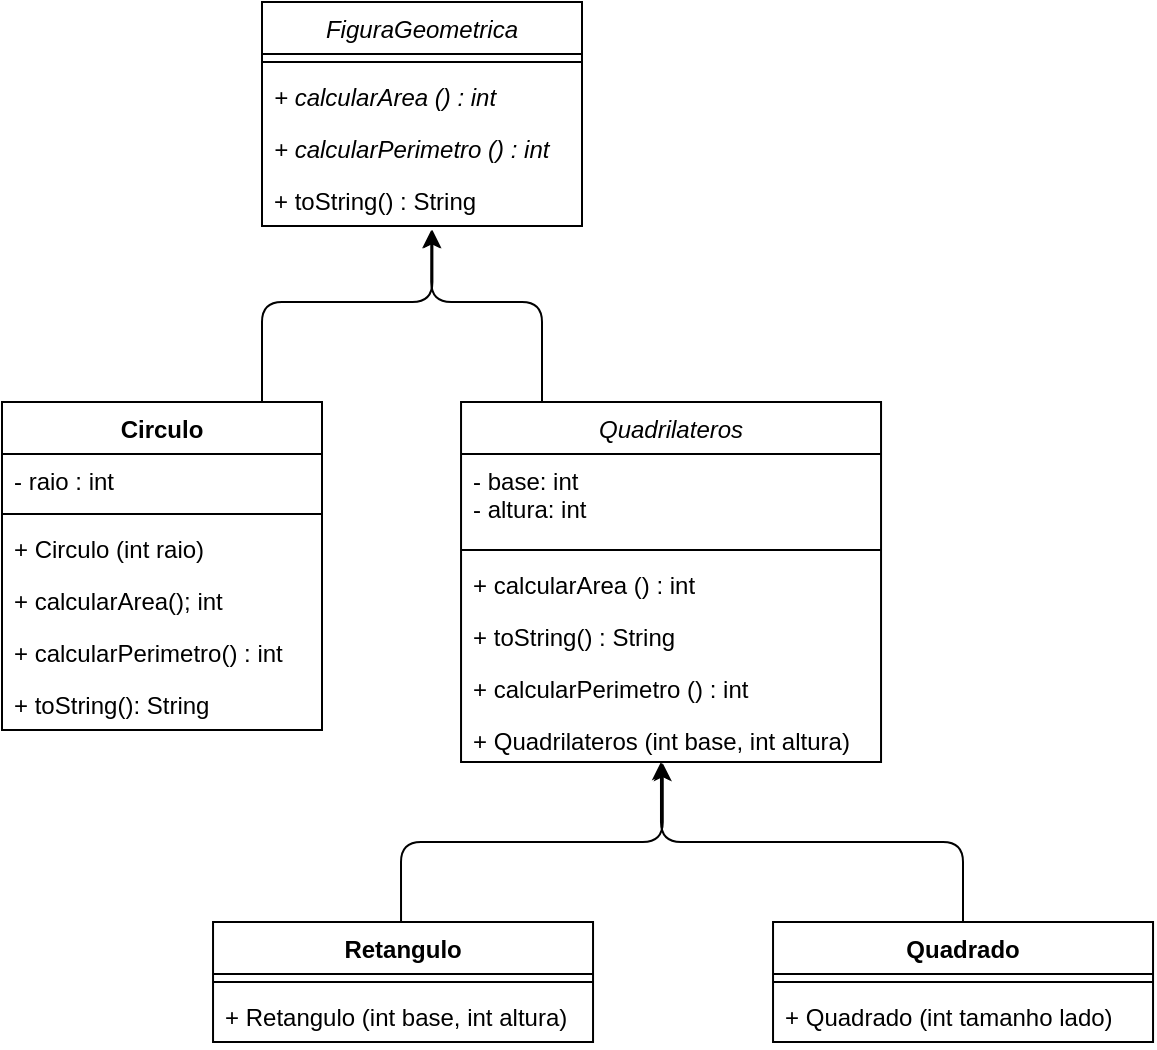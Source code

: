 <mxfile version="14.9.3" type="device"><diagram id="C5RBs43oDa-KdzZeNtuy" name="Page-1"><mxGraphModel dx="1185" dy="650" grid="1" gridSize="10" guides="1" tooltips="1" connect="1" arrows="1" fold="1" page="1" pageScale="1" pageWidth="827" pageHeight="1169" math="0" shadow="0"><root><mxCell id="WIyWlLk6GJQsqaUBKTNV-0"/><mxCell id="WIyWlLk6GJQsqaUBKTNV-1" parent="WIyWlLk6GJQsqaUBKTNV-0"/><mxCell id="yrEvfHWVo96NV17uZY97-5" value="FiguraGeometrica" style="swimlane;fontStyle=2;align=center;verticalAlign=top;childLayout=stackLayout;horizontal=1;startSize=26;horizontalStack=0;resizeParent=1;resizeParentMax=0;resizeLast=0;collapsible=1;marginBottom=0;" vertex="1" parent="WIyWlLk6GJQsqaUBKTNV-1"><mxGeometry x="180" y="190" width="160" height="112" as="geometry"/></mxCell><mxCell id="yrEvfHWVo96NV17uZY97-7" value="" style="line;strokeWidth=1;fillColor=none;align=left;verticalAlign=middle;spacingTop=-1;spacingLeft=3;spacingRight=3;rotatable=0;labelPosition=right;points=[];portConstraint=eastwest;" vertex="1" parent="yrEvfHWVo96NV17uZY97-5"><mxGeometry y="26" width="160" height="8" as="geometry"/></mxCell><mxCell id="yrEvfHWVo96NV17uZY97-8" value="+ calcularArea () : int" style="text;strokeColor=none;fillColor=none;align=left;verticalAlign=top;spacingLeft=4;spacingRight=4;overflow=hidden;rotatable=0;points=[[0,0.5],[1,0.5]];portConstraint=eastwest;fontStyle=2" vertex="1" parent="yrEvfHWVo96NV17uZY97-5"><mxGeometry y="34" width="160" height="26" as="geometry"/></mxCell><mxCell id="yrEvfHWVo96NV17uZY97-13" value="+ calcularPerimetro () : int" style="text;strokeColor=none;fillColor=none;align=left;verticalAlign=top;spacingLeft=4;spacingRight=4;overflow=hidden;rotatable=0;points=[[0,0.5],[1,0.5]];portConstraint=eastwest;fontStyle=2" vertex="1" parent="yrEvfHWVo96NV17uZY97-5"><mxGeometry y="60" width="160" height="26" as="geometry"/></mxCell><mxCell id="yrEvfHWVo96NV17uZY97-14" value="+ toString() : String" style="text;strokeColor=none;fillColor=none;align=left;verticalAlign=top;spacingLeft=4;spacingRight=4;overflow=hidden;rotatable=0;points=[[0,0.5],[1,0.5]];portConstraint=eastwest;fontStyle=0" vertex="1" parent="yrEvfHWVo96NV17uZY97-5"><mxGeometry y="86" width="160" height="26" as="geometry"/></mxCell><mxCell id="yrEvfHWVo96NV17uZY97-38" style="edgeStyle=orthogonalEdgeStyle;rounded=1;orthogonalLoop=1;jettySize=auto;html=1;entryX=0.529;entryY=1.077;entryDx=0;entryDy=0;entryPerimeter=0;" edge="1" parent="WIyWlLk6GJQsqaUBKTNV-1" source="yrEvfHWVo96NV17uZY97-15" target="yrEvfHWVo96NV17uZY97-14"><mxGeometry relative="1" as="geometry"><Array as="points"><mxPoint x="320" y="340"/><mxPoint x="265" y="340"/></Array></mxGeometry></mxCell><mxCell id="yrEvfHWVo96NV17uZY97-15" value="Quadrilateros" style="swimlane;fontStyle=2;align=center;verticalAlign=top;childLayout=stackLayout;horizontal=1;startSize=26;horizontalStack=0;resizeParent=1;resizeParentMax=0;resizeLast=0;collapsible=1;marginBottom=0;" vertex="1" parent="WIyWlLk6GJQsqaUBKTNV-1"><mxGeometry x="279.52" y="390" width="210" height="180" as="geometry"/></mxCell><mxCell id="yrEvfHWVo96NV17uZY97-16" value="- base: int&#xA;- altura: int&#xA;" style="text;strokeColor=none;fillColor=none;align=left;verticalAlign=top;spacingLeft=4;spacingRight=4;overflow=hidden;rotatable=0;points=[[0,0.5],[1,0.5]];portConstraint=eastwest;" vertex="1" parent="yrEvfHWVo96NV17uZY97-15"><mxGeometry y="26" width="210" height="44" as="geometry"/></mxCell><mxCell id="yrEvfHWVo96NV17uZY97-17" value="" style="line;strokeWidth=1;fillColor=none;align=left;verticalAlign=middle;spacingTop=-1;spacingLeft=3;spacingRight=3;rotatable=0;labelPosition=right;points=[];portConstraint=eastwest;" vertex="1" parent="yrEvfHWVo96NV17uZY97-15"><mxGeometry y="70" width="210" height="8" as="geometry"/></mxCell><mxCell id="yrEvfHWVo96NV17uZY97-19" value="+ calcularArea () : int" style="text;strokeColor=none;fillColor=none;align=left;verticalAlign=top;spacingLeft=4;spacingRight=4;overflow=hidden;rotatable=0;points=[[0,0.5],[1,0.5]];portConstraint=eastwest;fontStyle=0" vertex="1" parent="yrEvfHWVo96NV17uZY97-15"><mxGeometry y="78" width="210" height="26" as="geometry"/></mxCell><mxCell id="yrEvfHWVo96NV17uZY97-21" value="+ toString() : String" style="text;strokeColor=none;fillColor=none;align=left;verticalAlign=top;spacingLeft=4;spacingRight=4;overflow=hidden;rotatable=0;points=[[0,0.5],[1,0.5]];portConstraint=eastwest;fontStyle=0" vertex="1" parent="yrEvfHWVo96NV17uZY97-15"><mxGeometry y="104" width="210" height="26" as="geometry"/></mxCell><mxCell id="yrEvfHWVo96NV17uZY97-20" value="+ calcularPerimetro () : int" style="text;strokeColor=none;fillColor=none;align=left;verticalAlign=top;spacingLeft=4;spacingRight=4;overflow=hidden;rotatable=0;points=[[0,0.5],[1,0.5]];portConstraint=eastwest;fontStyle=0" vertex="1" parent="yrEvfHWVo96NV17uZY97-15"><mxGeometry y="130" width="210" height="26" as="geometry"/></mxCell><mxCell id="yrEvfHWVo96NV17uZY97-18" value="+ Quadrilateros (int base, int altura)" style="text;strokeColor=none;fillColor=none;align=left;verticalAlign=top;spacingLeft=4;spacingRight=4;overflow=hidden;rotatable=0;points=[[0,0.5],[1,0.5]];portConstraint=eastwest;" vertex="1" parent="yrEvfHWVo96NV17uZY97-15"><mxGeometry y="156" width="210" height="24" as="geometry"/></mxCell><mxCell id="yrEvfHWVo96NV17uZY97-28" style="edgeStyle=orthogonalEdgeStyle;rounded=1;orthogonalLoop=1;jettySize=auto;html=1;entryX=0.476;entryY=1;entryDx=0;entryDy=0;entryPerimeter=0;" edge="1" parent="WIyWlLk6GJQsqaUBKTNV-1" source="yrEvfHWVo96NV17uZY97-24" target="yrEvfHWVo96NV17uZY97-18"><mxGeometry relative="1" as="geometry"/></mxCell><mxCell id="yrEvfHWVo96NV17uZY97-24" value="Quadrado" style="swimlane;fontStyle=1;align=center;verticalAlign=top;childLayout=stackLayout;horizontal=1;startSize=26;horizontalStack=0;resizeParent=1;resizeParentMax=0;resizeLast=0;collapsible=1;marginBottom=0;" vertex="1" parent="WIyWlLk6GJQsqaUBKTNV-1"><mxGeometry x="435.52" y="650" width="190" height="60" as="geometry"/></mxCell><mxCell id="yrEvfHWVo96NV17uZY97-26" value="" style="line;strokeWidth=1;fillColor=none;align=left;verticalAlign=middle;spacingTop=-1;spacingLeft=3;spacingRight=3;rotatable=0;labelPosition=right;points=[];portConstraint=eastwest;" vertex="1" parent="yrEvfHWVo96NV17uZY97-24"><mxGeometry y="26" width="190" height="8" as="geometry"/></mxCell><mxCell id="yrEvfHWVo96NV17uZY97-27" value="+ Quadrado (int tamanho lado)" style="text;strokeColor=none;fillColor=none;align=left;verticalAlign=top;spacingLeft=4;spacingRight=4;overflow=hidden;rotatable=0;points=[[0,0.5],[1,0.5]];portConstraint=eastwest;" vertex="1" parent="yrEvfHWVo96NV17uZY97-24"><mxGeometry y="34" width="190" height="26" as="geometry"/></mxCell><mxCell id="yrEvfHWVo96NV17uZY97-32" style="edgeStyle=orthogonalEdgeStyle;rounded=1;orthogonalLoop=1;jettySize=auto;html=1;entryX=0.485;entryY=1.024;entryDx=0;entryDy=0;entryPerimeter=0;" edge="1" parent="WIyWlLk6GJQsqaUBKTNV-1"><mxGeometry relative="1" as="geometry"><mxPoint x="249.52" y="650" as="sourcePoint"/><mxPoint x="380.37" y="570.576" as="targetPoint"/><Array as="points"><mxPoint x="249.52" y="610"/><mxPoint x="380.52" y="610"/></Array></mxGeometry></mxCell><mxCell id="yrEvfHWVo96NV17uZY97-29" value="Retangulo" style="swimlane;fontStyle=1;align=center;verticalAlign=top;childLayout=stackLayout;horizontal=1;startSize=26;horizontalStack=0;resizeParent=1;resizeParentMax=0;resizeLast=0;collapsible=1;marginBottom=0;" vertex="1" parent="WIyWlLk6GJQsqaUBKTNV-1"><mxGeometry x="155.52" y="650" width="190" height="60" as="geometry"/></mxCell><mxCell id="yrEvfHWVo96NV17uZY97-30" value="" style="line;strokeWidth=1;fillColor=none;align=left;verticalAlign=middle;spacingTop=-1;spacingLeft=3;spacingRight=3;rotatable=0;labelPosition=right;points=[];portConstraint=eastwest;" vertex="1" parent="yrEvfHWVo96NV17uZY97-29"><mxGeometry y="26" width="190" height="8" as="geometry"/></mxCell><mxCell id="yrEvfHWVo96NV17uZY97-31" value="+ Retangulo (int base, int altura)" style="text;strokeColor=none;fillColor=none;align=left;verticalAlign=top;spacingLeft=4;spacingRight=4;overflow=hidden;rotatable=0;points=[[0,0.5],[1,0.5]];portConstraint=eastwest;" vertex="1" parent="yrEvfHWVo96NV17uZY97-29"><mxGeometry y="34" width="190" height="26" as="geometry"/></mxCell><mxCell id="yrEvfHWVo96NV17uZY97-37" style="edgeStyle=orthogonalEdgeStyle;rounded=1;orthogonalLoop=1;jettySize=auto;html=1;entryX=0.545;entryY=1;entryDx=0;entryDy=0;entryPerimeter=0;" edge="1" parent="WIyWlLk6GJQsqaUBKTNV-1" source="yrEvfHWVo96NV17uZY97-33"><mxGeometry relative="1" as="geometry"><mxPoint x="100" y="380" as="sourcePoint"/><mxPoint x="265.2" y="304" as="targetPoint"/><Array as="points"><mxPoint x="180" y="340"/><mxPoint x="265" y="340"/></Array></mxGeometry></mxCell><mxCell id="yrEvfHWVo96NV17uZY97-33" value="Circulo" style="swimlane;fontStyle=1;align=center;verticalAlign=top;childLayout=stackLayout;horizontal=1;startSize=26;horizontalStack=0;resizeParent=1;resizeParentMax=0;resizeLast=0;collapsible=1;marginBottom=0;" vertex="1" parent="WIyWlLk6GJQsqaUBKTNV-1"><mxGeometry x="50" y="390" width="160" height="164" as="geometry"/></mxCell><mxCell id="yrEvfHWVo96NV17uZY97-34" value="- raio : int" style="text;strokeColor=none;fillColor=none;align=left;verticalAlign=top;spacingLeft=4;spacingRight=4;overflow=hidden;rotatable=0;points=[[0,0.5],[1,0.5]];portConstraint=eastwest;" vertex="1" parent="yrEvfHWVo96NV17uZY97-33"><mxGeometry y="26" width="160" height="26" as="geometry"/></mxCell><mxCell id="yrEvfHWVo96NV17uZY97-35" value="" style="line;strokeWidth=1;fillColor=none;align=left;verticalAlign=middle;spacingTop=-1;spacingLeft=3;spacingRight=3;rotatable=0;labelPosition=right;points=[];portConstraint=eastwest;" vertex="1" parent="yrEvfHWVo96NV17uZY97-33"><mxGeometry y="52" width="160" height="8" as="geometry"/></mxCell><mxCell id="yrEvfHWVo96NV17uZY97-36" value="+ Circulo (int raio)" style="text;strokeColor=none;fillColor=none;align=left;verticalAlign=top;spacingLeft=4;spacingRight=4;overflow=hidden;rotatable=0;points=[[0,0.5],[1,0.5]];portConstraint=eastwest;" vertex="1" parent="yrEvfHWVo96NV17uZY97-33"><mxGeometry y="60" width="160" height="26" as="geometry"/></mxCell><mxCell id="yrEvfHWVo96NV17uZY97-39" value="+ calcularArea(); int" style="text;strokeColor=none;fillColor=none;align=left;verticalAlign=top;spacingLeft=4;spacingRight=4;overflow=hidden;rotatable=0;points=[[0,0.5],[1,0.5]];portConstraint=eastwest;" vertex="1" parent="yrEvfHWVo96NV17uZY97-33"><mxGeometry y="86" width="160" height="26" as="geometry"/></mxCell><mxCell id="yrEvfHWVo96NV17uZY97-40" value="+ calcularPerimetro() : int" style="text;strokeColor=none;fillColor=none;align=left;verticalAlign=top;spacingLeft=4;spacingRight=4;overflow=hidden;rotatable=0;points=[[0,0.5],[1,0.5]];portConstraint=eastwest;" vertex="1" parent="yrEvfHWVo96NV17uZY97-33"><mxGeometry y="112" width="160" height="26" as="geometry"/></mxCell><mxCell id="yrEvfHWVo96NV17uZY97-41" value="+ toString(): String" style="text;strokeColor=none;fillColor=none;align=left;verticalAlign=top;spacingLeft=4;spacingRight=4;overflow=hidden;rotatable=0;points=[[0,0.5],[1,0.5]];portConstraint=eastwest;" vertex="1" parent="yrEvfHWVo96NV17uZY97-33"><mxGeometry y="138" width="160" height="26" as="geometry"/></mxCell></root></mxGraphModel></diagram></mxfile>